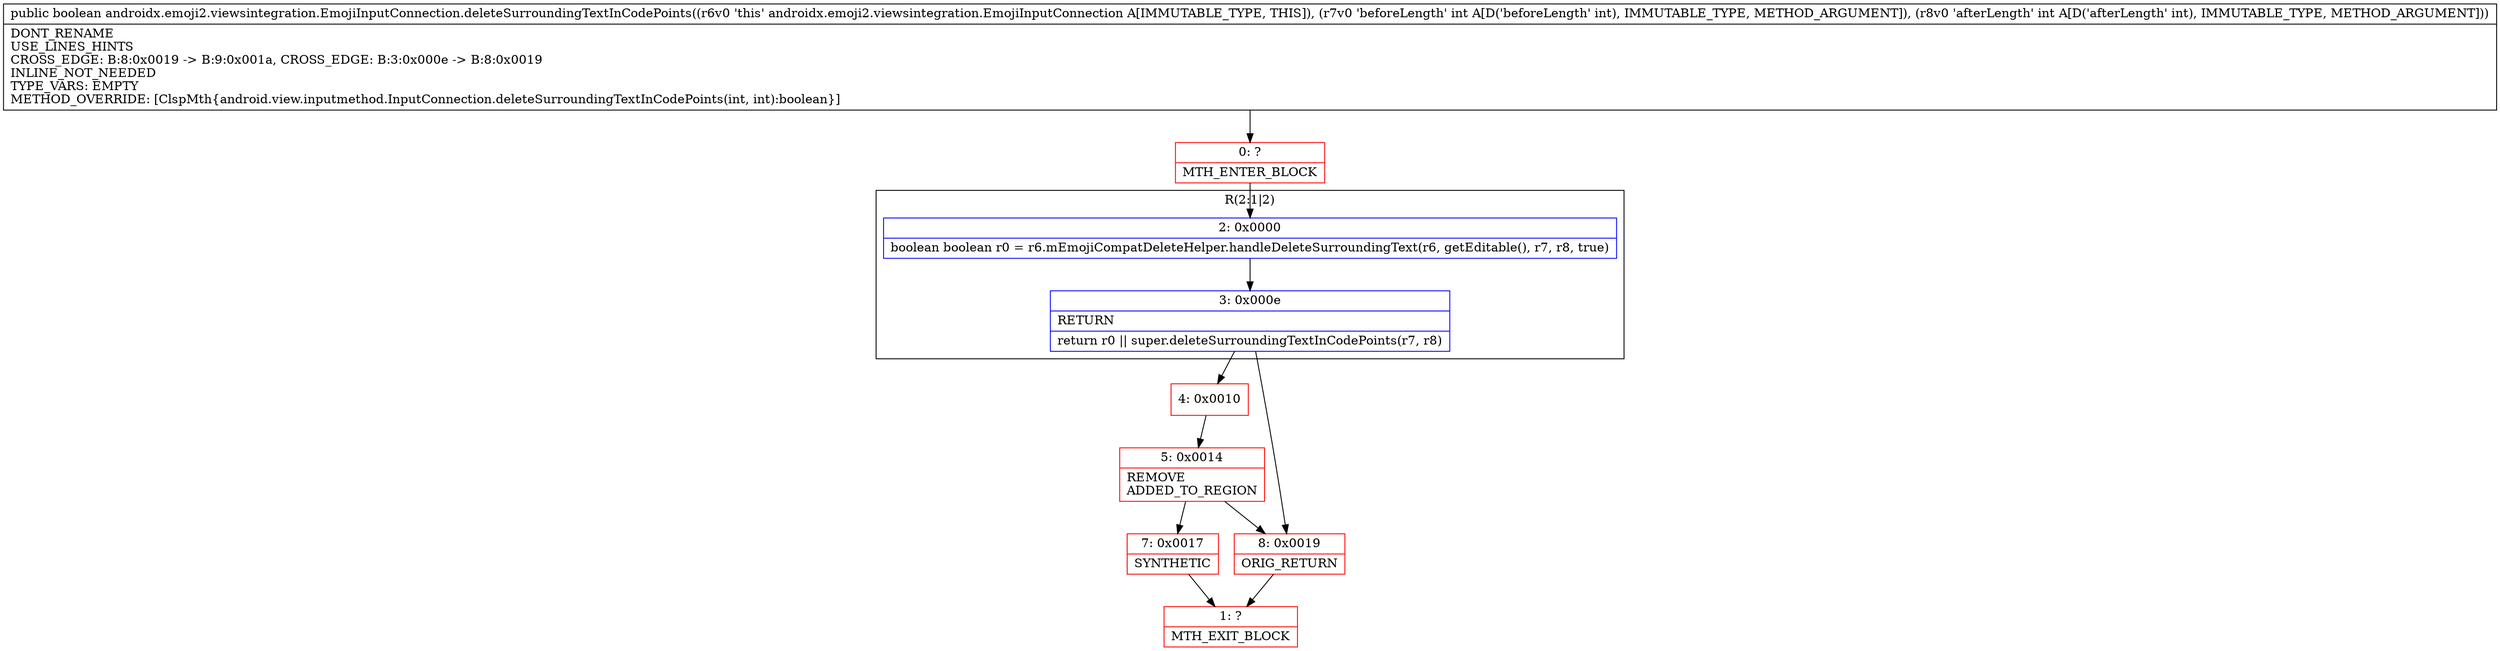 digraph "CFG forandroidx.emoji2.viewsintegration.EmojiInputConnection.deleteSurroundingTextInCodePoints(II)Z" {
subgraph cluster_Region_1444505592 {
label = "R(2:1|2)";
node [shape=record,color=blue];
Node_2 [shape=record,label="{2\:\ 0x0000|boolean boolean r0 = r6.mEmojiCompatDeleteHelper.handleDeleteSurroundingText(r6, getEditable(), r7, r8, true)\l}"];
Node_3 [shape=record,label="{3\:\ 0x000e|RETURN\l|return r0 \|\| super.deleteSurroundingTextInCodePoints(r7, r8)\l}"];
}
Node_0 [shape=record,color=red,label="{0\:\ ?|MTH_ENTER_BLOCK\l}"];
Node_4 [shape=record,color=red,label="{4\:\ 0x0010}"];
Node_5 [shape=record,color=red,label="{5\:\ 0x0014|REMOVE\lADDED_TO_REGION\l}"];
Node_7 [shape=record,color=red,label="{7\:\ 0x0017|SYNTHETIC\l}"];
Node_1 [shape=record,color=red,label="{1\:\ ?|MTH_EXIT_BLOCK\l}"];
Node_8 [shape=record,color=red,label="{8\:\ 0x0019|ORIG_RETURN\l}"];
MethodNode[shape=record,label="{public boolean androidx.emoji2.viewsintegration.EmojiInputConnection.deleteSurroundingTextInCodePoints((r6v0 'this' androidx.emoji2.viewsintegration.EmojiInputConnection A[IMMUTABLE_TYPE, THIS]), (r7v0 'beforeLength' int A[D('beforeLength' int), IMMUTABLE_TYPE, METHOD_ARGUMENT]), (r8v0 'afterLength' int A[D('afterLength' int), IMMUTABLE_TYPE, METHOD_ARGUMENT]))  | DONT_RENAME\lUSE_LINES_HINTS\lCROSS_EDGE: B:8:0x0019 \-\> B:9:0x001a, CROSS_EDGE: B:3:0x000e \-\> B:8:0x0019\lINLINE_NOT_NEEDED\lTYPE_VARS: EMPTY\lMETHOD_OVERRIDE: [ClspMth\{android.view.inputmethod.InputConnection.deleteSurroundingTextInCodePoints(int, int):boolean\}]\l}"];
MethodNode -> Node_0;Node_2 -> Node_3;
Node_3 -> Node_4;
Node_3 -> Node_8;
Node_0 -> Node_2;
Node_4 -> Node_5;
Node_5 -> Node_7;
Node_5 -> Node_8;
Node_7 -> Node_1;
Node_8 -> Node_1;
}

